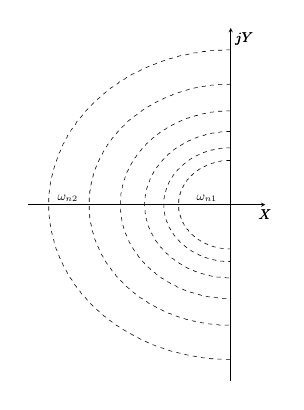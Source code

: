 % This file was created by matlab2tikz.
%
%The latest updates can be retrieved from
%  http://www.mathworks.com/matlabcentral/fileexchange/22022-matlab2tikz-matlab2tikz
%where you can also make suggestions and rate matlab2tikz.
%
\begin{tikzpicture}[scale = 0.505]

\begin{axis}[%
  axis lines=center,
  width=2.35in,
  height=3.5in,
  scale only axis,
  xmin=-0.41,
  xmax=0.07,
  ymin=-0.42,
  ymax=0.42,
  xtick=\empty,
  ytick=\empty,
  xtick style={draw=none},
  ytick style={draw=none},
  xlabel={$\pmb{X}$},
  ylabel={$\pmb{jY}$},
  x label style={anchor=north}
]
\addplot [color=black, dashed, forget plot]
  table[row sep=crcr]{%
2.253e-17	0.368\\
-0.004	0.368\\
-0.007	0.368\\
-0.011	0.368\\
-0.015	0.368\\
-0.018	0.367\\
-0.022	0.367\\
-0.026	0.367\\
-0.029	0.367\\
-0.033	0.366\\
-0.037	0.366\\
-0.04	0.366\\
-0.044	0.365\\
-0.048	0.365\\
-0.051	0.364\\
-0.055	0.364\\
-0.059	0.363\\
-0.062	0.363\\
-0.066	0.362\\
-0.069	0.361\\
-0.073	0.361\\
-0.077	0.36\\
-0.08	0.359\\
-0.084	0.358\\
-0.087	0.357\\
-0.091	0.356\\
-0.095	0.356\\
-0.098	0.355\\
-0.102	0.354\\
-0.105	0.353\\
-0.109	0.351\\
-0.112	0.35\\
-0.116	0.349\\
-0.119	0.348\\
-0.123	0.347\\
-0.126	0.346\\
-0.13	0.344\\
-0.133	0.343\\
-0.136	0.342\\
-0.14	0.34\\
-0.143	0.339\\
-0.147	0.337\\
-0.15	0.336\\
-0.153	0.334\\
-0.157	0.333\\
-0.16	0.331\\
-0.163	0.33\\
-0.167	0.328\\
-0.17	0.326\\
-0.173	0.325\\
-0.176	0.323\\
-0.18	0.321\\
-0.183	0.319\\
-0.186	0.317\\
-0.189	0.316\\
-0.192	0.314\\
-0.195	0.312\\
-0.199	0.31\\
-0.202	0.308\\
-0.205	0.306\\
-0.208	0.304\\
-0.211	0.302\\
-0.214	0.299\\
-0.217	0.297\\
-0.22	0.295\\
-0.223	0.293\\
-0.226	0.291\\
-0.228	0.288\\
-0.231	0.286\\
-0.234	0.284\\
-0.237	0.281\\
-0.24	0.279\\
-0.243	0.277\\
-0.245	0.274\\
-0.248	0.272\\
-0.251	0.269\\
-0.253	0.267\\
-0.256	0.264\\
-0.259	0.262\\
-0.261	0.259\\
-0.264	0.256\\
-0.266	0.254\\
-0.269	0.251\\
-0.271	0.248\\
-0.274	0.246\\
-0.276	0.243\\
-0.279	0.24\\
-0.281	0.237\\
-0.284	0.234\\
-0.286	0.232\\
-0.288	0.229\\
-0.29	0.226\\
-0.293	0.223\\
-0.295	0.22\\
-0.297	0.217\\
-0.299	0.214\\
-0.301	0.211\\
-0.303	0.208\\
-0.306	0.205\\
-0.308	0.202\\
-0.31	0.199\\
-0.312	0.196\\
-0.313	0.193\\
-0.315	0.189\\
-0.317	0.186\\
-0.319	0.183\\
-0.321	0.18\\
-0.323	0.177\\
-0.324	0.173\\
-0.326	0.17\\
-0.328	0.167\\
-0.33	0.164\\
-0.331	0.16\\
-0.333	0.157\\
-0.334	0.154\\
-0.336	0.15\\
-0.337	0.147\\
-0.339	0.144\\
-0.34	0.14\\
-0.342	0.137\\
-0.343	0.133\\
-0.344	0.13\\
-0.345	0.126\\
-0.347	0.123\\
-0.348	0.119\\
-0.349	0.116\\
-0.35	0.113\\
-0.351	0.109\\
-0.352	0.105\\
-0.353	0.102\\
-0.354	0.098\\
-0.355	0.095\\
-0.356	0.091\\
-0.357	0.088\\
-0.358	0.084\\
-0.359	0.081\\
-0.36	0.077\\
-0.36	0.073\\
-0.361	0.07\\
-0.362	0.066\\
-0.363	0.063\\
-0.363	0.059\\
-0.364	0.055\\
-0.364	0.052\\
-0.365	0.048\\
-0.365	0.044\\
-0.366	0.041\\
-0.366	0.037\\
-0.366	0.033\\
-0.367	0.03\\
-0.367	0.026\\
-0.367	0.022\\
-0.367	0.019\\
-0.368	0.015\\
-0.368	0.011\\
-0.368	0.008\\
-0.368	0.004\\
-0.368	0.0\\
-0.368	-0.003\\
-0.368	-0.007\\
-0.368	-0.011\\
-0.368	-0.014\\
-0.367	-0.018\\
-0.367	-0.022\\
-0.367	-0.025\\
-0.367	-0.029\\
-0.366	-0.033\\
-0.366	-0.036\\
-0.366	-0.04\\
-0.365	-0.044\\
-0.365	-0.047\\
-0.364	-0.051\\
-0.364	-0.055\\
-0.363	-0.058\\
-0.363	-0.062\\
-0.362	-0.066\\
-0.361	-0.069\\
-0.361	-0.073\\
-0.36	-0.076\\
-0.359	-0.08\\
-0.358	-0.084\\
-0.357	-0.087\\
-0.357	-0.091\\
-0.356	-0.094\\
-0.355	-0.098\\
-0.354	-0.101\\
-0.353	-0.105\\
-0.352	-0.108\\
-0.35	-0.112\\
-0.349	-0.115\\
-0.348	-0.119\\
-0.347	-0.122\\
-0.346	-0.126\\
-0.344	-0.129\\
-0.343	-0.133\\
-0.342	-0.136\\
-0.34	-0.14\\
-0.339	-0.143\\
-0.338	-0.146\\
-0.336	-0.15\\
-0.335	-0.153\\
-0.333	-0.156\\
-0.331	-0.16\\
-0.33	-0.163\\
-0.328	-0.166\\
-0.326	-0.17\\
-0.325	-0.173\\
-0.323	-0.176\\
-0.321	-0.179\\
-0.319	-0.183\\
-0.318	-0.186\\
-0.316	-0.189\\
-0.314	-0.192\\
-0.312	-0.195\\
-0.31	-0.198\\
-0.308	-0.201\\
-0.306	-0.204\\
-0.304	-0.207\\
-0.302	-0.211\\
-0.3	-0.214\\
-0.297	-0.216\\
-0.295	-0.219\\
-0.293	-0.222\\
-0.291	-0.225\\
-0.289	-0.228\\
-0.286	-0.231\\
-0.284	-0.234\\
-0.282	-0.237\\
-0.279	-0.24\\
-0.277	-0.242\\
-0.274	-0.245\\
-0.272	-0.248\\
-0.269	-0.251\\
-0.267	-0.253\\
-0.264	-0.256\\
-0.262	-0.259\\
-0.259	-0.261\\
-0.257	-0.264\\
-0.254	-0.266\\
-0.251	-0.269\\
-0.248	-0.271\\
-0.246	-0.274\\
-0.243	-0.276\\
-0.24	-0.279\\
-0.237	-0.281\\
-0.235	-0.283\\
-0.232	-0.286\\
-0.229	-0.288\\
-0.226	-0.29\\
-0.223	-0.293\\
-0.22	-0.295\\
-0.217	-0.297\\
-0.214	-0.299\\
-0.211	-0.301\\
-0.208	-0.303\\
-0.205	-0.305\\
-0.202	-0.307\\
-0.199	-0.309\\
-0.196	-0.311\\
-0.193	-0.313\\
-0.19	-0.315\\
-0.186	-0.317\\
-0.183	-0.319\\
-0.18	-0.321\\
-0.177	-0.323\\
-0.174	-0.324\\
-0.17	-0.326\\
-0.167	-0.328\\
-0.164	-0.329\\
-0.161	-0.331\\
-0.157	-0.333\\
-0.154	-0.334\\
-0.151	-0.336\\
-0.147	-0.337\\
-0.144	-0.339\\
-0.14	-0.34\\
-0.137	-0.341\\
-0.134	-0.343\\
-0.13	-0.344\\
-0.127	-0.345\\
-0.123	-0.347\\
-0.12	-0.348\\
-0.116	-0.349\\
-0.113	-0.35\\
-0.109	-0.351\\
-0.106	-0.352\\
-0.102	-0.353\\
-0.099	-0.354\\
-0.095	-0.355\\
-0.092	-0.356\\
-0.088	-0.357\\
-0.084	-0.358\\
-0.081	-0.359\\
-0.077	-0.36\\
-0.074	-0.36\\
-0.07	-0.361\\
-0.066	-0.362\\
-0.063	-0.362\\
-0.059	-0.363\\
-0.056	-0.364\\
-0.052	-0.364\\
-0.048	-0.365\\
-0.045	-0.365\\
-0.041	-0.366\\
-0.037	-0.366\\
-0.034	-0.366\\
-0.03	-0.367\\
-0.026	-0.367\\
-0.023	-0.367\\
-0.019	-0.367\\
-0.015	-0.368\\
-0.012	-0.368\\
-0.008	-0.368\\
-0.004	-0.368\\
-0.001	-0.368\\
};
\addplot [color=black, dashed, forget plot]
  table[row sep=crcr]{%
1.754e-17	0.287\\
-0.003	0.286\\
-0.006	0.286\\
-0.009	0.286\\
-0.011	0.286\\
-0.014	0.286\\
-0.017	0.286\\
-0.02	0.286\\
-0.023	0.286\\
-0.026	0.285\\
-0.029	0.285\\
-0.031	0.285\\
-0.034	0.284\\
-0.037	0.284\\
-0.04	0.284\\
-0.043	0.283\\
-0.046	0.283\\
-0.048	0.282\\
-0.051	0.282\\
-0.054	0.281\\
-0.057	0.281\\
-0.06	0.28\\
-0.063	0.28\\
-0.065	0.279\\
-0.068	0.278\\
-0.071	0.278\\
-0.074	0.277\\
-0.076	0.276\\
-0.079	0.275\\
-0.082	0.275\\
-0.085	0.274\\
-0.087	0.273\\
-0.09	0.272\\
-0.093	0.271\\
-0.096	0.27\\
-0.098	0.269\\
-0.101	0.268\\
-0.104	0.267\\
-0.106	0.266\\
-0.109	0.265\\
-0.112	0.264\\
-0.114	0.263\\
-0.117	0.262\\
-0.119	0.26\\
-0.122	0.259\\
-0.125	0.258\\
-0.127	0.257\\
-0.13	0.255\\
-0.132	0.254\\
-0.135	0.253\\
-0.137	0.251\\
-0.14	0.25\\
-0.142	0.249\\
-0.145	0.247\\
-0.147	0.246\\
-0.15	0.244\\
-0.152	0.243\\
-0.155	0.241\\
-0.157	0.24\\
-0.159	0.238\\
-0.162	0.236\\
-0.164	0.235\\
-0.166	0.233\\
-0.169	0.232\\
-0.171	0.23\\
-0.173	0.228\\
-0.176	0.226\\
-0.178	0.225\\
-0.18	0.223\\
-0.182	0.221\\
-0.185	0.219\\
-0.187	0.217\\
-0.189	0.215\\
-0.191	0.213\\
-0.193	0.212\\
-0.195	0.21\\
-0.197	0.208\\
-0.199	0.206\\
-0.201	0.204\\
-0.204	0.202\\
-0.206	0.2\\
-0.208	0.198\\
-0.209	0.195\\
-0.211	0.193\\
-0.213	0.191\\
-0.215	0.189\\
-0.217	0.187\\
-0.219	0.185\\
-0.221	0.183\\
-0.223	0.18\\
-0.224	0.178\\
-0.226	0.176\\
-0.228	0.174\\
-0.23	0.171\\
-0.231	0.169\\
-0.233	0.167\\
-0.235	0.164\\
-0.236	0.162\\
-0.238	0.16\\
-0.24	0.157\\
-0.241	0.155\\
-0.243	0.152\\
-0.244	0.15\\
-0.246	0.147\\
-0.247	0.145\\
-0.249	0.143\\
-0.25	0.14\\
-0.251	0.138\\
-0.253	0.135\\
-0.254	0.133\\
-0.255	0.13\\
-0.257	0.127\\
-0.258	0.125\\
-0.259	0.122\\
-0.26	0.12\\
-0.262	0.117\\
-0.263	0.114\\
-0.264	0.112\\
-0.265	0.109\\
-0.266	0.106\\
-0.267	0.104\\
-0.268	0.101\\
-0.269	0.098\\
-0.27	0.096\\
-0.271	0.093\\
-0.272	0.09\\
-0.273	0.088\\
-0.274	0.085\\
-0.274	0.082\\
-0.275	0.079\\
-0.276	0.077\\
-0.277	0.074\\
-0.278	0.071\\
-0.278	0.068\\
-0.279	0.066\\
-0.28	0.063\\
-0.28	0.06\\
-0.281	0.057\\
-0.281	0.054\\
-0.282	0.052\\
-0.282	0.049\\
-0.283	0.046\\
-0.283	0.043\\
-0.284	0.04\\
-0.284	0.037\\
-0.284	0.035\\
-0.285	0.032\\
-0.285	0.029\\
-0.285	0.026\\
-0.286	0.023\\
-0.286	0.02\\
-0.286	0.017\\
-0.286	0.015\\
-0.286	0.012\\
-0.286	0.009\\
-0.286	0.006\\
-0.286	0.003\\
-0.287	0.0\\
-0.286	-0.003\\
-0.286	-0.006\\
-0.286	-0.008\\
-0.286	-0.011\\
-0.286	-0.014\\
-0.286	-0.017\\
-0.286	-0.02\\
-0.286	-0.023\\
-0.285	-0.026\\
-0.285	-0.028\\
-0.285	-0.031\\
-0.284	-0.034\\
-0.284	-0.037\\
-0.284	-0.04\\
-0.283	-0.043\\
-0.283	-0.045\\
-0.282	-0.048\\
-0.282	-0.051\\
-0.281	-0.054\\
-0.281	-0.057\\
-0.28	-0.06\\
-0.28	-0.062\\
-0.279	-0.065\\
-0.278	-0.068\\
-0.278	-0.071\\
-0.277	-0.073\\
-0.276	-0.076\\
-0.275	-0.079\\
-0.275	-0.082\\
-0.274	-0.084\\
-0.273	-0.087\\
-0.272	-0.09\\
-0.271	-0.093\\
-0.27	-0.095\\
-0.269	-0.098\\
-0.268	-0.101\\
-0.267	-0.103\\
-0.266	-0.106\\
-0.265	-0.109\\
-0.264	-0.111\\
-0.263	-0.114\\
-0.262	-0.117\\
-0.261	-0.119\\
-0.259	-0.122\\
-0.258	-0.124\\
-0.257	-0.127\\
-0.256	-0.13\\
-0.254	-0.132\\
-0.253	-0.135\\
-0.252	-0.137\\
-0.25	-0.14\\
-0.249	-0.142\\
-0.247	-0.145\\
-0.246	-0.147\\
-0.244	-0.15\\
-0.243	-0.152\\
-0.241	-0.154\\
-0.24	-0.157\\
-0.238	-0.159\\
-0.237	-0.162\\
-0.235	-0.164\\
-0.233	-0.166\\
-0.232	-0.169\\
-0.23	-0.171\\
-0.228	-0.173\\
-0.226	-0.175\\
-0.225	-0.178\\
-0.223	-0.18\\
-0.221	-0.182\\
-0.219	-0.184\\
-0.217	-0.187\\
-0.216	-0.189\\
-0.214	-0.191\\
-0.212	-0.193\\
-0.21	-0.195\\
-0.208	-0.197\\
-0.206	-0.199\\
-0.204	-0.201\\
-0.202	-0.203\\
-0.2	-0.205\\
-0.198	-0.207\\
-0.196	-0.209\\
-0.194	-0.211\\
-0.191	-0.213\\
-0.189	-0.215\\
-0.187	-0.217\\
-0.185	-0.219\\
-0.183	-0.221\\
-0.181	-0.222\\
-0.178	-0.224\\
-0.176	-0.226\\
-0.174	-0.228\\
-0.171	-0.23\\
-0.169	-0.231\\
-0.167	-0.233\\
-0.165	-0.235\\
-0.162	-0.236\\
-0.16	-0.238\\
-0.157	-0.239\\
-0.155	-0.241\\
-0.153	-0.242\\
-0.15	-0.244\\
-0.148	-0.246\\
-0.145	-0.247\\
-0.143	-0.248\\
-0.14	-0.25\\
-0.138	-0.251\\
-0.135	-0.253\\
-0.133	-0.254\\
-0.13	-0.255\\
-0.128	-0.257\\
-0.125	-0.258\\
-0.122	-0.259\\
-0.12	-0.26\\
-0.117	-0.261\\
-0.115	-0.263\\
-0.112	-0.264\\
-0.109	-0.265\\
-0.107	-0.266\\
-0.104	-0.267\\
-0.101	-0.268\\
-0.099	-0.269\\
-0.096	-0.27\\
-0.093	-0.271\\
-0.091	-0.272\\
-0.088	-0.273\\
-0.085	-0.274\\
-0.082	-0.274\\
-0.08	-0.275\\
-0.077	-0.276\\
-0.074	-0.277\\
-0.071	-0.277\\
-0.069	-0.278\\
-0.066	-0.279\\
-0.063	-0.279\\
-0.06	-0.28\\
-0.057	-0.281\\
-0.055	-0.281\\
-0.052	-0.282\\
-0.049	-0.282\\
-0.046	-0.283\\
-0.043	-0.283\\
-0.04	-0.284\\
-0.038	-0.284\\
-0.035	-0.284\\
-0.032	-0.285\\
-0.029	-0.285\\
-0.026	-0.285\\
-0.023	-0.286\\
-0.02	-0.286\\
-0.018	-0.286\\
-0.015	-0.286\\
-0.012	-0.286\\
-0.009	-0.286\\
-0.006	-0.286\\
-0.003	-0.286\\
-0.0	-0.287\\
};
\addplot [color=black, dashed, forget plot]
  table[row sep=crcr]{%
1.366e-17	0.223\\
-0.002	0.223\\
-0.004	0.223\\
-0.007	0.223\\
-0.009	0.223\\
-0.011	0.223\\
-0.013	0.223\\
-0.016	0.223\\
-0.018	0.222\\
-0.02	0.222\\
-0.022	0.222\\
-0.024	0.222\\
-0.027	0.222\\
-0.029	0.221\\
-0.031	0.221\\
-0.033	0.221\\
-0.036	0.22\\
-0.038	0.22\\
-0.04	0.22\\
-0.042	0.219\\
-0.044	0.219\\
-0.047	0.218\\
-0.049	0.218\\
-0.051	0.217\\
-0.053	0.217\\
-0.055	0.216\\
-0.057	0.216\\
-0.06	0.215\\
-0.062	0.214\\
-0.064	0.214\\
-0.066	0.213\\
-0.068	0.212\\
-0.07	0.212\\
-0.072	0.211\\
-0.074	0.21\\
-0.077	0.21\\
-0.079	0.209\\
-0.081	0.208\\
-0.083	0.207\\
-0.085	0.206\\
-0.087	0.206\\
-0.089	0.205\\
-0.091	0.204\\
-0.093	0.203\\
-0.095	0.202\\
-0.097	0.201\\
-0.099	0.2\\
-0.101	0.199\\
-0.103	0.198\\
-0.105	0.197\\
-0.107	0.196\\
-0.109	0.195\\
-0.111	0.194\\
-0.113	0.193\\
-0.115	0.191\\
-0.117	0.19\\
-0.119	0.189\\
-0.12	0.188\\
-0.122	0.187\\
-0.124	0.185\\
-0.126	0.184\\
-0.128	0.183\\
-0.13	0.182\\
-0.131	0.18\\
-0.133	0.179\\
-0.135	0.178\\
-0.137	0.176\\
-0.139	0.175\\
-0.14	0.173\\
-0.142	0.172\\
-0.144	0.171\\
-0.145	0.169\\
-0.147	0.168\\
-0.149	0.166\\
-0.15	0.165\\
-0.152	0.163\\
-0.154	0.162\\
-0.155	0.16\\
-0.157	0.159\\
-0.159	0.157\\
-0.16	0.155\\
-0.162	0.154\\
-0.163	0.152\\
-0.165	0.151\\
-0.166	0.149\\
-0.168	0.147\\
-0.169	0.146\\
-0.171	0.144\\
-0.172	0.142\\
-0.173	0.14\\
-0.175	0.139\\
-0.176	0.137\\
-0.178	0.135\\
-0.179	0.133\\
-0.18	0.132\\
-0.181	0.13\\
-0.183	0.128\\
-0.184	0.126\\
-0.185	0.124\\
-0.187	0.122\\
-0.188	0.121\\
-0.189	0.119\\
-0.19	0.117\\
-0.191	0.115\\
-0.192	0.113\\
-0.194	0.111\\
-0.195	0.109\\
-0.196	0.107\\
-0.197	0.105\\
-0.198	0.103\\
-0.199	0.101\\
-0.2	0.099\\
-0.201	0.097\\
-0.202	0.095\\
-0.203	0.093\\
-0.204	0.091\\
-0.205	0.089\\
-0.205	0.087\\
-0.206	0.085\\
-0.207	0.083\\
-0.208	0.081\\
-0.209	0.079\\
-0.21	0.077\\
-0.21	0.075\\
-0.211	0.072\\
-0.212	0.07\\
-0.212	0.068\\
-0.213	0.066\\
-0.214	0.064\\
-0.214	0.062\\
-0.215	0.06\\
-0.216	0.058\\
-0.216	0.055\\
-0.217	0.053\\
-0.217	0.051\\
-0.218	0.049\\
-0.218	0.047\\
-0.219	0.045\\
-0.219	0.042\\
-0.219	0.04\\
-0.22	0.038\\
-0.22	0.036\\
-0.221	0.034\\
-0.221	0.031\\
-0.221	0.029\\
-0.222	0.027\\
-0.222	0.025\\
-0.222	0.022\\
-0.222	0.02\\
-0.222	0.018\\
-0.223	0.016\\
-0.223	0.014\\
-0.223	0.011\\
-0.223	0.009\\
-0.223	0.007\\
-0.223	0.005\\
-0.223	0.002\\
-0.223	0.0\\
-0.223	-0.002\\
-0.223	-0.004\\
-0.223	-0.007\\
-0.223	-0.009\\
-0.223	-0.011\\
-0.223	-0.013\\
-0.223	-0.015\\
-0.222	-0.018\\
-0.222	-0.02\\
-0.222	-0.022\\
-0.222	-0.024\\
-0.222	-0.027\\
-0.221	-0.029\\
-0.221	-0.031\\
-0.221	-0.033\\
-0.22	-0.035\\
-0.22	-0.038\\
-0.22	-0.04\\
-0.219	-0.042\\
-0.219	-0.044\\
-0.218	-0.046\\
-0.218	-0.049\\
-0.217	-0.051\\
-0.217	-0.053\\
-0.216	-0.055\\
-0.216	-0.057\\
-0.215	-0.059\\
-0.214	-0.061\\
-0.214	-0.064\\
-0.213	-0.066\\
-0.213	-0.068\\
-0.212	-0.07\\
-0.211	-0.072\\
-0.21	-0.074\\
-0.21	-0.076\\
-0.209	-0.078\\
-0.208	-0.081\\
-0.207	-0.083\\
-0.206	-0.085\\
-0.206	-0.087\\
-0.205	-0.089\\
-0.204	-0.091\\
-0.203	-0.093\\
-0.202	-0.095\\
-0.201	-0.097\\
-0.2	-0.099\\
-0.199	-0.101\\
-0.198	-0.103\\
-0.197	-0.105\\
-0.196	-0.107\\
-0.195	-0.109\\
-0.194	-0.111\\
-0.193	-0.113\\
-0.191	-0.115\\
-0.19	-0.116\\
-0.189	-0.118\\
-0.188	-0.12\\
-0.187	-0.122\\
-0.186	-0.124\\
-0.184	-0.126\\
-0.183	-0.128\\
-0.182	-0.13\\
-0.18	-0.131\\
-0.179	-0.133\\
-0.178	-0.135\\
-0.176	-0.137\\
-0.175	-0.138\\
-0.174	-0.14\\
-0.172	-0.142\\
-0.171	-0.144\\
-0.169	-0.145\\
-0.168	-0.147\\
-0.166	-0.149\\
-0.165	-0.15\\
-0.163	-0.152\\
-0.162	-0.154\\
-0.16	-0.155\\
-0.159	-0.157\\
-0.157	-0.158\\
-0.156	-0.16\\
-0.154	-0.161\\
-0.152	-0.163\\
-0.151	-0.165\\
-0.149	-0.166\\
-0.147	-0.168\\
-0.146	-0.169\\
-0.144	-0.17\\
-0.142	-0.172\\
-0.141	-0.173\\
-0.139	-0.175\\
-0.137	-0.176\\
-0.135	-0.177\\
-0.134	-0.179\\
-0.132	-0.18\\
-0.13	-0.181\\
-0.128	-0.183\\
-0.126	-0.184\\
-0.124	-0.185\\
-0.123	-0.186\\
-0.121	-0.188\\
-0.119	-0.189\\
-0.117	-0.19\\
-0.115	-0.191\\
-0.113	-0.192\\
-0.111	-0.193\\
-0.109	-0.195\\
-0.107	-0.196\\
-0.105	-0.197\\
-0.103	-0.198\\
-0.101	-0.199\\
-0.099	-0.2\\
-0.097	-0.201\\
-0.095	-0.202\\
-0.093	-0.203\\
-0.091	-0.204\\
-0.089	-0.204\\
-0.087	-0.205\\
-0.085	-0.206\\
-0.083	-0.207\\
-0.081	-0.208\\
-0.079	-0.209\\
-0.077	-0.209\\
-0.075	-0.21\\
-0.073	-0.211\\
-0.071	-0.212\\
-0.068	-0.212\\
-0.066	-0.213\\
-0.064	-0.214\\
-0.062	-0.214\\
-0.06	-0.215\\
-0.058	-0.216\\
-0.056	-0.216\\
-0.053	-0.217\\
-0.051	-0.217\\
-0.049	-0.218\\
-0.047	-0.218\\
-0.045	-0.219\\
-0.042	-0.219\\
-0.04	-0.219\\
-0.038	-0.22\\
-0.036	-0.22\\
-0.034	-0.221\\
-0.031	-0.221\\
-0.029	-0.221\\
-0.027	-0.221\\
-0.025	-0.222\\
-0.023	-0.222\\
-0.02	-0.222\\
-0.018	-0.222\\
-0.016	-0.223\\
-0.014	-0.223\\
-0.012	-0.223\\
-0.009	-0.223\\
-0.007	-0.223\\
-0.005	-0.223\\
-0.003	-0.223\\
-0.0	-0.223\\
};
\addplot [color=black, dashed, forget plot]
  table[row sep=crcr]{%
1.064e-17	0.174\\
-0.002	0.174\\
-0.003	0.174\\
-0.005	0.174\\
-0.007	0.174\\
-0.009	0.174\\
-0.01	0.173\\
-0.012	0.173\\
-0.014	0.173\\
-0.016	0.173\\
-0.017	0.173\\
-0.019	0.173\\
-0.021	0.173\\
-0.023	0.172\\
-0.024	0.172\\
-0.026	0.172\\
-0.028	0.172\\
-0.029	0.171\\
-0.031	0.171\\
-0.033	0.171\\
-0.035	0.17\\
-0.036	0.17\\
-0.038	0.17\\
-0.04	0.169\\
-0.041	0.169\\
-0.043	0.168\\
-0.045	0.168\\
-0.046	0.167\\
-0.048	0.167\\
-0.05	0.167\\
-0.051	0.166\\
-0.053	0.165\\
-0.055	0.165\\
-0.056	0.164\\
-0.058	0.164\\
-0.06	0.163\\
-0.061	0.163\\
-0.063	0.162\\
-0.064	0.161\\
-0.066	0.161\\
-0.068	0.16\\
-0.069	0.159\\
-0.071	0.159\\
-0.072	0.158\\
-0.074	0.157\\
-0.076	0.156\\
-0.077	0.156\\
-0.079	0.155\\
-0.08	0.154\\
-0.082	0.153\\
-0.083	0.153\\
-0.085	0.152\\
-0.086	0.151\\
-0.088	0.15\\
-0.089	0.149\\
-0.091	0.148\\
-0.092	0.147\\
-0.094	0.146\\
-0.095	0.145\\
-0.097	0.144\\
-0.098	0.143\\
-0.1	0.142\\
-0.101	0.141\\
-0.102	0.14\\
-0.104	0.139\\
-0.105	0.138\\
-0.107	0.137\\
-0.108	0.136\\
-0.109	0.135\\
-0.111	0.134\\
-0.112	0.133\\
-0.113	0.132\\
-0.115	0.131\\
-0.116	0.129\\
-0.117	0.128\\
-0.118	0.127\\
-0.12	0.126\\
-0.121	0.125\\
-0.122	0.124\\
-0.123	0.122\\
-0.125	0.121\\
-0.126	0.12\\
-0.127	0.119\\
-0.128	0.117\\
-0.129	0.116\\
-0.131	0.115\\
-0.132	0.113\\
-0.133	0.112\\
-0.134	0.111\\
-0.135	0.109\\
-0.136	0.108\\
-0.137	0.107\\
-0.138	0.105\\
-0.139	0.104\\
-0.14	0.102\\
-0.141	0.101\\
-0.142	0.1\\
-0.143	0.098\\
-0.144	0.097\\
-0.145	0.095\\
-0.146	0.094\\
-0.147	0.092\\
-0.148	0.091\\
-0.149	0.089\\
-0.15	0.088\\
-0.151	0.086\\
-0.152	0.085\\
-0.152	0.083\\
-0.153	0.082\\
-0.154	0.08\\
-0.155	0.079\\
-0.156	0.077\\
-0.156	0.076\\
-0.157	0.074\\
-0.158	0.073\\
-0.159	0.071\\
-0.159	0.069\\
-0.16	0.068\\
-0.161	0.066\\
-0.161	0.065\\
-0.162	0.063\\
-0.163	0.061\\
-0.163	0.06\\
-0.164	0.058\\
-0.164	0.056\\
-0.165	0.055\\
-0.165	0.053\\
-0.166	0.051\\
-0.166	0.05\\
-0.167	0.048\\
-0.167	0.046\\
-0.168	0.045\\
-0.168	0.043\\
-0.169	0.041\\
-0.169	0.04\\
-0.17	0.038\\
-0.17	0.036\\
-0.17	0.035\\
-0.171	0.033\\
-0.171	0.031\\
-0.171	0.03\\
-0.172	0.028\\
-0.172	0.026\\
-0.172	0.024\\
-0.172	0.023\\
-0.173	0.021\\
-0.173	0.019\\
-0.173	0.017\\
-0.173	0.016\\
-0.173	0.014\\
-0.173	0.012\\
-0.173	0.011\\
-0.174	0.009\\
-0.174	0.007\\
-0.174	0.005\\
-0.174	0.004\\
-0.174	0.002\\
-0.174	0.0\\
-0.174	-0.002\\
-0.174	-0.003\\
-0.174	-0.005\\
-0.174	-0.007\\
-0.174	-0.009\\
-0.173	-0.01\\
-0.173	-0.012\\
-0.173	-0.014\\
-0.173	-0.015\\
-0.173	-0.017\\
-0.173	-0.019\\
-0.173	-0.021\\
-0.172	-0.022\\
-0.172	-0.024\\
-0.172	-0.026\\
-0.172	-0.028\\
-0.171	-0.029\\
-0.171	-0.031\\
-0.171	-0.033\\
-0.17	-0.034\\
-0.17	-0.036\\
-0.17	-0.038\\
-0.169	-0.039\\
-0.169	-0.041\\
-0.168	-0.043\\
-0.168	-0.045\\
-0.168	-0.046\\
-0.167	-0.048\\
-0.167	-0.05\\
-0.166	-0.051\\
-0.166	-0.053\\
-0.165	-0.055\\
-0.164	-0.056\\
-0.164	-0.058\\
-0.163	-0.059\\
-0.163	-0.061\\
-0.162	-0.063\\
-0.161	-0.064\\
-0.161	-0.066\\
-0.16	-0.068\\
-0.159	-0.069\\
-0.159	-0.071\\
-0.158	-0.072\\
-0.157	-0.074\\
-0.157	-0.075\\
-0.156	-0.077\\
-0.155	-0.079\\
-0.154	-0.08\\
-0.153	-0.082\\
-0.153	-0.083\\
-0.152	-0.085\\
-0.151	-0.086\\
-0.15	-0.088\\
-0.149	-0.089\\
-0.148	-0.091\\
-0.147	-0.092\\
-0.146	-0.094\\
-0.145	-0.095\\
-0.144	-0.097\\
-0.143	-0.098\\
-0.143	-0.099\\
-0.142	-0.101\\
-0.14	-0.102\\
-0.139	-0.104\\
-0.138	-0.105\\
-0.137	-0.106\\
-0.136	-0.108\\
-0.135	-0.109\\
-0.134	-0.111\\
-0.133	-0.112\\
-0.132	-0.113\\
-0.131	-0.114\\
-0.13	-0.116\\
-0.128	-0.117\\
-0.127	-0.118\\
-0.126	-0.12\\
-0.125	-0.121\\
-0.124	-0.122\\
-0.122	-0.123\\
-0.121	-0.125\\
-0.12	-0.126\\
-0.119	-0.127\\
-0.117	-0.128\\
-0.116	-0.129\\
-0.115	-0.13\\
-0.113	-0.132\\
-0.112	-0.133\\
-0.111	-0.134\\
-0.109	-0.135\\
-0.108	-0.136\\
-0.107	-0.137\\
-0.105	-0.138\\
-0.104	-0.139\\
-0.103	-0.14\\
-0.101	-0.141\\
-0.1	-0.142\\
-0.098	-0.143\\
-0.097	-0.144\\
-0.095	-0.145\\
-0.094	-0.146\\
-0.093	-0.147\\
-0.091	-0.148\\
-0.09	-0.149\\
-0.088	-0.15\\
-0.087	-0.151\\
-0.085	-0.152\\
-0.084	-0.152\\
-0.082	-0.153\\
-0.08	-0.154\\
-0.079	-0.155\\
-0.077	-0.156\\
-0.076	-0.156\\
-0.074	-0.157\\
-0.073	-0.158\\
-0.071	-0.159\\
-0.07	-0.159\\
-0.068	-0.16\\
-0.066	-0.161\\
-0.065	-0.161\\
-0.063	-0.162\\
-0.061	-0.163\\
-0.06	-0.163\\
-0.058	-0.164\\
-0.057	-0.164\\
-0.055	-0.165\\
-0.053	-0.165\\
-0.052	-0.166\\
-0.05	-0.166\\
-0.048	-0.167\\
-0.047	-0.167\\
-0.045	-0.168\\
-0.043	-0.168\\
-0.042	-0.169\\
-0.04	-0.169\\
-0.038	-0.17\\
-0.036	-0.17\\
-0.035	-0.17\\
-0.033	-0.171\\
-0.031	-0.171\\
-0.03	-0.171\\
-0.028	-0.172\\
-0.026	-0.172\\
-0.025	-0.172\\
-0.023	-0.172\\
-0.021	-0.172\\
-0.019	-0.173\\
-0.018	-0.173\\
-0.016	-0.173\\
-0.014	-0.173\\
-0.012	-0.173\\
-0.011	-0.173\\
-0.009	-0.174\\
-0.007	-0.174\\
-0.005	-0.174\\
-0.004	-0.174\\
-0.002	-0.174\\
-0.0	-0.174\\
};
\addplot [color=black, dashed, forget plot]
  table[row sep=crcr]{%
8.287e-18	0.135\\
-0.001	0.135\\
-0.003	0.135\\
-0.004	0.135\\
-0.005	0.135\\
-0.007	0.135\\
-0.008	0.135\\
-0.009	0.135\\
-0.011	0.135\\
-0.012	0.135\\
-0.014	0.135\\
-0.015	0.135\\
-0.016	0.134\\
-0.018	0.134\\
-0.019	0.134\\
-0.02	0.134\\
-0.022	0.134\\
-0.023	0.133\\
-0.024	0.133\\
-0.026	0.133\\
-0.027	0.133\\
-0.028	0.132\\
-0.03	0.132\\
-0.031	0.132\\
-0.032	0.131\\
-0.033	0.131\\
-0.035	0.131\\
-0.036	0.13\\
-0.037	0.13\\
-0.039	0.13\\
-0.04	0.129\\
-0.041	0.129\\
-0.043	0.128\\
-0.044	0.128\\
-0.045	0.128\\
-0.046	0.127\\
-0.048	0.127\\
-0.049	0.126\\
-0.05	0.126\\
-0.051	0.125\\
-0.053	0.125\\
-0.054	0.124\\
-0.055	0.124\\
-0.056	0.123\\
-0.058	0.122\\
-0.059	0.122\\
-0.06	0.121\\
-0.061	0.121\\
-0.062	0.12\\
-0.064	0.119\\
-0.065	0.119\\
-0.066	0.118\\
-0.067	0.117\\
-0.068	0.117\\
-0.07	0.116\\
-0.071	0.115\\
-0.072	0.115\\
-0.073	0.114\\
-0.074	0.113\\
-0.075	0.112\\
-0.076	0.112\\
-0.078	0.111\\
-0.079	0.11\\
-0.08	0.109\\
-0.081	0.109\\
-0.082	0.108\\
-0.083	0.107\\
-0.084	0.106\\
-0.085	0.105\\
-0.086	0.104\\
-0.087	0.104\\
-0.088	0.103\\
-0.089	0.102\\
-0.09	0.101\\
-0.091	0.1\\
-0.092	0.099\\
-0.093	0.098\\
-0.094	0.097\\
-0.095	0.096\\
-0.096	0.095\\
-0.097	0.094\\
-0.098	0.093\\
-0.099	0.092\\
-0.1	0.091\\
-0.101	0.09\\
-0.102	0.089\\
-0.103	0.088\\
-0.103	0.087\\
-0.104	0.086\\
-0.105	0.085\\
-0.106	0.084\\
-0.107	0.083\\
-0.108	0.082\\
-0.108	0.081\\
-0.109	0.08\\
-0.11	0.079\\
-0.111	0.078\\
-0.112	0.077\\
-0.112	0.075\\
-0.113	0.074\\
-0.114	0.073\\
-0.115	0.072\\
-0.115	0.071\\
-0.116	0.07\\
-0.117	0.069\\
-0.117	0.067\\
-0.118	0.066\\
-0.119	0.065\\
-0.119	0.064\\
-0.12	0.063\\
-0.121	0.061\\
-0.121	0.06\\
-0.122	0.059\\
-0.122	0.058\\
-0.123	0.057\\
-0.124	0.055\\
-0.124	0.054\\
-0.125	0.053\\
-0.125	0.052\\
-0.126	0.05\\
-0.126	0.049\\
-0.127	0.048\\
-0.127	0.047\\
-0.128	0.045\\
-0.128	0.044\\
-0.128	0.043\\
-0.129	0.041\\
-0.129	0.04\\
-0.13	0.039\\
-0.13	0.038\\
-0.13	0.036\\
-0.131	0.035\\
-0.131	0.034\\
-0.131	0.032\\
-0.132	0.031\\
-0.132	0.03\\
-0.132	0.028\\
-0.133	0.027\\
-0.133	0.026\\
-0.133	0.024\\
-0.133	0.023\\
-0.134	0.022\\
-0.134	0.02\\
-0.134	0.019\\
-0.134	0.018\\
-0.134	0.016\\
-0.135	0.015\\
-0.135	0.014\\
-0.135	0.012\\
-0.135	0.011\\
-0.135	0.01\\
-0.135	0.008\\
-0.135	0.007\\
-0.135	0.006\\
-0.135	0.004\\
-0.135	0.003\\
-0.135	0.001\\
-0.135	0.0\\
-0.135	-0.001\\
-0.135	-0.003\\
-0.135	-0.004\\
-0.135	-0.005\\
-0.135	-0.007\\
-0.135	-0.008\\
-0.135	-0.009\\
-0.135	-0.011\\
-0.135	-0.012\\
-0.135	-0.013\\
-0.135	-0.015\\
-0.134	-0.016\\
-0.134	-0.017\\
-0.134	-0.019\\
-0.134	-0.02\\
-0.134	-0.021\\
-0.133	-0.023\\
-0.133	-0.024\\
-0.133	-0.025\\
-0.133	-0.027\\
-0.132	-0.028\\
-0.132	-0.029\\
-0.132	-0.031\\
-0.131	-0.032\\
-0.131	-0.033\\
-0.131	-0.035\\
-0.13	-0.036\\
-0.13	-0.037\\
-0.13	-0.039\\
-0.129	-0.04\\
-0.129	-0.041\\
-0.128	-0.042\\
-0.128	-0.044\\
-0.128	-0.045\\
-0.127	-0.046\\
-0.127	-0.048\\
-0.126	-0.049\\
-0.126	-0.05\\
-0.125	-0.051\\
-0.125	-0.053\\
-0.124	-0.054\\
-0.124	-0.055\\
-0.123	-0.056\\
-0.122	-0.058\\
-0.122	-0.059\\
-0.121	-0.06\\
-0.121	-0.061\\
-0.12	-0.062\\
-0.119	-0.064\\
-0.119	-0.065\\
-0.118	-0.066\\
-0.118	-0.067\\
-0.117	-0.068\\
-0.116	-0.069\\
-0.115	-0.071\\
-0.115	-0.072\\
-0.114	-0.073\\
-0.113	-0.074\\
-0.113	-0.075\\
-0.112	-0.076\\
-0.111	-0.077\\
-0.11	-0.079\\
-0.109	-0.08\\
-0.109	-0.081\\
-0.108	-0.082\\
-0.107	-0.083\\
-0.106	-0.084\\
-0.105	-0.085\\
-0.104	-0.086\\
-0.104	-0.087\\
-0.103	-0.088\\
-0.102	-0.089\\
-0.101	-0.09\\
-0.1	-0.091\\
-0.099	-0.092\\
-0.098	-0.093\\
-0.097	-0.094\\
-0.096	-0.095\\
-0.095	-0.096\\
-0.094	-0.097\\
-0.093	-0.098\\
-0.092	-0.099\\
-0.091	-0.1\\
-0.09	-0.101\\
-0.089	-0.102\\
-0.088	-0.102\\
-0.087	-0.103\\
-0.086	-0.104\\
-0.085	-0.105\\
-0.084	-0.106\\
-0.083	-0.107\\
-0.082	-0.108\\
-0.081	-0.108\\
-0.08	-0.109\\
-0.079	-0.11\\
-0.078	-0.111\\
-0.077	-0.112\\
-0.075	-0.112\\
-0.074	-0.113\\
-0.073	-0.114\\
-0.072	-0.115\\
-0.071	-0.115\\
-0.07	-0.116\\
-0.069	-0.117\\
-0.067	-0.117\\
-0.066	-0.118\\
-0.065	-0.119\\
-0.064	-0.119\\
-0.063	-0.12\\
-0.061	-0.121\\
-0.06	-0.121\\
-0.059	-0.122\\
-0.058	-0.122\\
-0.057	-0.123\\
-0.055	-0.123\\
-0.054	-0.124\\
-0.053	-0.125\\
-0.052	-0.125\\
-0.05	-0.126\\
-0.049	-0.126\\
-0.048	-0.127\\
-0.047	-0.127\\
-0.045	-0.128\\
-0.044	-0.128\\
-0.043	-0.128\\
-0.041	-0.129\\
-0.04	-0.129\\
-0.039	-0.13\\
-0.038	-0.13\\
-0.036	-0.13\\
-0.035	-0.131\\
-0.034	-0.131\\
-0.032	-0.131\\
-0.031	-0.132\\
-0.03	-0.132\\
-0.028	-0.132\\
-0.027	-0.133\\
-0.026	-0.133\\
-0.024	-0.133\\
-0.023	-0.133\\
-0.022	-0.134\\
-0.02	-0.134\\
-0.019	-0.134\\
-0.018	-0.134\\
-0.016	-0.134\\
-0.015	-0.134\\
-0.014	-0.135\\
-0.012	-0.135\\
-0.011	-0.135\\
-0.01	-0.135\\
-0.008	-0.135\\
-0.007	-0.135\\
-0.006	-0.135\\
-0.004	-0.135\\
-0.003	-0.135\\
-0.002	-0.135\\
-0.0	-0.135\\
};
\addplot [color=black, dashed, forget plot]
  table[row sep=crcr]{%
6.454e-18	0.105\\
-0.001	0.105\\
-0.002	0.105\\
-0.003	0.105\\
-0.004	0.105\\
-0.005	0.105\\
-0.006	0.105\\
-0.007	0.105\\
-0.008	0.105\\
-0.009	0.105\\
-0.011	0.105\\
-0.012	0.105\\
-0.013	0.105\\
-0.014	0.105\\
-0.015	0.104\\
-0.016	0.104\\
-0.017	0.104\\
-0.018	0.104\\
-0.019	0.104\\
-0.02	0.104\\
-0.021	0.103\\
-0.022	0.103\\
-0.023	0.103\\
-0.024	0.103\\
-0.025	0.102\\
-0.026	0.102\\
-0.027	0.102\\
-0.028	0.102\\
-0.029	0.101\\
-0.03	0.101\\
-0.031	0.101\\
-0.032	0.1\\
-0.033	0.1\\
-0.034	0.1\\
-0.035	0.099\\
-0.036	0.099\\
-0.037	0.099\\
-0.038	0.098\\
-0.039	0.098\\
-0.04	0.097\\
-0.041	0.097\\
-0.042	0.097\\
-0.043	0.096\\
-0.044	0.096\\
-0.045	0.095\\
-0.046	0.095\\
-0.047	0.094\\
-0.048	0.094\\
-0.049	0.093\\
-0.05	0.093\\
-0.051	0.092\\
-0.051	0.092\\
-0.052	0.091\\
-0.053	0.091\\
-0.054	0.09\\
-0.055	0.09\\
-0.056	0.089\\
-0.057	0.089\\
-0.058	0.088\\
-0.059	0.088\\
-0.06	0.087\\
-0.06	0.086\\
-0.061	0.086\\
-0.062	0.085\\
-0.063	0.085\\
-0.064	0.084\\
-0.065	0.083\\
-0.065	0.083\\
-0.066	0.082\\
-0.067	0.081\\
-0.068	0.081\\
-0.069	0.08\\
-0.069	0.079\\
-0.07	0.079\\
-0.071	0.078\\
-0.072	0.077\\
-0.073	0.076\\
-0.073	0.076\\
-0.074	0.075\\
-0.075	0.074\\
-0.076	0.073\\
-0.076	0.073\\
-0.077	0.072\\
-0.078	0.071\\
-0.078	0.07\\
-0.079	0.07\\
-0.08	0.069\\
-0.081	0.068\\
-0.081	0.067\\
-0.082	0.066\\
-0.083	0.066\\
-0.083	0.065\\
-0.084	0.064\\
-0.084	0.063\\
-0.085	0.062\\
-0.086	0.061\\
-0.086	0.06\\
-0.087	0.06\\
-0.088	0.059\\
-0.088	0.058\\
-0.089	0.057\\
-0.089	0.056\\
-0.09	0.055\\
-0.09	0.054\\
-0.091	0.053\\
-0.091	0.052\\
-0.092	0.052\\
-0.092	0.051\\
-0.093	0.05\\
-0.093	0.049\\
-0.094	0.048\\
-0.094	0.047\\
-0.095	0.046\\
-0.095	0.045\\
-0.096	0.044\\
-0.096	0.043\\
-0.097	0.042\\
-0.097	0.041\\
-0.097	0.04\\
-0.098	0.039\\
-0.098	0.038\\
-0.099	0.037\\
-0.099	0.036\\
-0.099	0.035\\
-0.1	0.034\\
-0.1	0.033\\
-0.1	0.032\\
-0.101	0.031\\
-0.101	0.03\\
-0.101	0.029\\
-0.102	0.028\\
-0.102	0.027\\
-0.102	0.026\\
-0.102	0.025\\
-0.103	0.024\\
-0.103	0.023\\
-0.103	0.022\\
-0.103	0.021\\
-0.103	0.02\\
-0.104	0.019\\
-0.104	0.018\\
-0.104	0.017\\
-0.104	0.016\\
-0.104	0.015\\
-0.104	0.014\\
-0.105	0.013\\
-0.105	0.012\\
-0.105	0.011\\
-0.105	0.01\\
-0.105	0.009\\
-0.105	0.007\\
-0.105	0.006\\
-0.105	0.005\\
-0.105	0.004\\
-0.105	0.003\\
-0.105	0.002\\
-0.105	0.001\\
-0.105	8.393e-05\\
-0.105	-0.001\\
-0.105	-0.002\\
-0.105	-0.003\\
-0.105	-0.004\\
-0.105	-0.005\\
-0.105	-0.006\\
-0.105	-0.007\\
-0.105	-0.008\\
-0.105	-0.009\\
-0.105	-0.01\\
-0.105	-0.011\\
-0.105	-0.013\\
-0.105	-0.014\\
-0.104	-0.015\\
-0.104	-0.016\\
-0.104	-0.017\\
-0.104	-0.018\\
-0.104	-0.019\\
-0.104	-0.02\\
-0.103	-0.021\\
-0.103	-0.022\\
-0.103	-0.023\\
-0.103	-0.024\\
-0.102	-0.025\\
-0.102	-0.026\\
-0.102	-0.027\\
-0.102	-0.028\\
-0.101	-0.029\\
-0.101	-0.03\\
-0.101	-0.031\\
-0.1	-0.032\\
-0.1	-0.033\\
-0.1	-0.034\\
-0.099	-0.035\\
-0.099	-0.036\\
-0.099	-0.037\\
-0.098	-0.038\\
-0.098	-0.039\\
-0.098	-0.04\\
-0.097	-0.041\\
-0.097	-0.042\\
-0.096	-0.043\\
-0.096	-0.044\\
-0.095	-0.045\\
-0.095	-0.046\\
-0.094	-0.047\\
-0.094	-0.048\\
-0.094	-0.049\\
-0.093	-0.05\\
-0.093	-0.05\\
-0.092	-0.051\\
-0.092	-0.052\\
-0.091	-0.053\\
-0.09	-0.054\\
-0.09	-0.055\\
-0.089	-0.056\\
-0.089	-0.057\\
-0.088	-0.058\\
-0.088	-0.059\\
-0.087	-0.059\\
-0.086	-0.06\\
-0.086	-0.061\\
-0.085	-0.062\\
-0.085	-0.063\\
-0.084	-0.064\\
-0.083	-0.065\\
-0.083	-0.065\\
-0.082	-0.066\\
-0.081	-0.067\\
-0.081	-0.068\\
-0.08	-0.069\\
-0.079	-0.069\\
-0.079	-0.07\\
-0.078	-0.071\\
-0.077	-0.072\\
-0.076	-0.073\\
-0.076	-0.073\\
-0.075	-0.074\\
-0.074	-0.075\\
-0.073	-0.076\\
-0.073	-0.076\\
-0.072	-0.077\\
-0.071	-0.078\\
-0.07	-0.078\\
-0.07	-0.079\\
-0.069	-0.08\\
-0.068	-0.081\\
-0.067	-0.081\\
-0.066	-0.082\\
-0.066	-0.083\\
-0.065	-0.083\\
-0.064	-0.084\\
-0.063	-0.084\\
-0.062	-0.085\\
-0.061	-0.086\\
-0.061	-0.086\\
-0.06	-0.087\\
-0.059	-0.087\\
-0.058	-0.088\\
-0.057	-0.089\\
-0.056	-0.089\\
-0.055	-0.09\\
-0.054	-0.09\\
-0.053	-0.091\\
-0.053	-0.091\\
-0.052	-0.092\\
-0.051	-0.092\\
-0.05	-0.093\\
-0.049	-0.093\\
-0.048	-0.094\\
-0.047	-0.094\\
-0.046	-0.095\\
-0.045	-0.095\\
-0.044	-0.096\\
-0.043	-0.096\\
-0.042	-0.097\\
-0.041	-0.097\\
-0.04	-0.097\\
-0.039	-0.098\\
-0.038	-0.098\\
-0.037	-0.099\\
-0.036	-0.099\\
-0.035	-0.099\\
-0.034	-0.1\\
-0.033	-0.1\\
-0.032	-0.1\\
-0.031	-0.101\\
-0.03	-0.101\\
-0.029	-0.101\\
-0.028	-0.102\\
-0.027	-0.102\\
-0.026	-0.102\\
-0.025	-0.102\\
-0.024	-0.103\\
-0.023	-0.103\\
-0.022	-0.103\\
-0.021	-0.103\\
-0.02	-0.103\\
-0.019	-0.104\\
-0.018	-0.104\\
-0.017	-0.104\\
-0.016	-0.104\\
-0.015	-0.104\\
-0.014	-0.104\\
-0.013	-0.105\\
-0.012	-0.105\\
-0.011	-0.105\\
-0.01	-0.105\\
-0.009	-0.105\\
-0.008	-0.105\\
-0.006	-0.105\\
-0.005	-0.105\\
-0.004	-0.105\\
-0.003	-0.105\\
-0.002	-0.105\\
-0.001	-0.105\\
-0.0	-0.105\\
};
\end{axis}

\draw (4.5,4.4) node[scale = 0.505, anchor=south] {\small $\omega_{n1}$};
\draw (1,4.4) node[scale = 0.505, anchor=south] {\small $\omega_{n2}$};

\end{tikzpicture}%